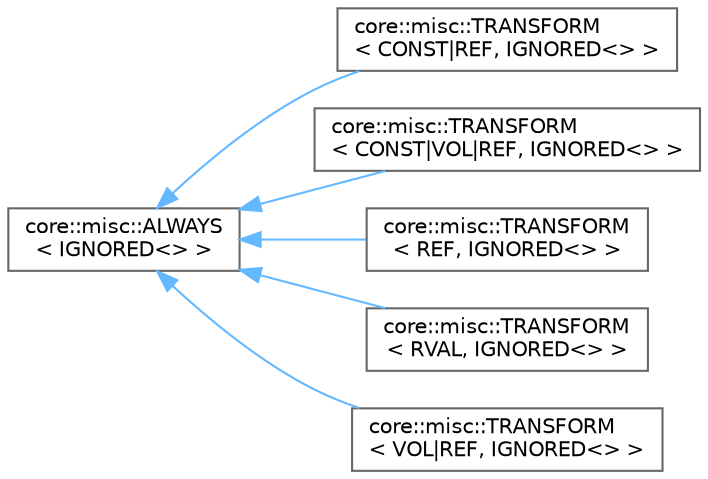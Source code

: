 digraph "Graphical Class Hierarchy"
{
 // INTERACTIVE_SVG=YES
 // LATEX_PDF_SIZE
  bgcolor="transparent";
  edge [fontname=Helvetica,fontsize=10,labelfontname=Helvetica,labelfontsize=10];
  node [fontname=Helvetica,fontsize=10,shape=box,height=0.2,width=0.4];
  rankdir="LR";
  Node0 [id="Node000000",label="core::misc::ALWAYS\l\< IGNORED\<\> \>",height=0.2,width=0.4,color="grey40", fillcolor="white", style="filled",URL="$dc/de6/a00167.html",tooltip=" "];
  Node0 -> Node1 [id="edge1_Node000000_Node000001",dir="back",color="steelblue1",style="solid",tooltip=" "];
  Node1 [id="Node000001",label="core::misc::TRANSFORM\l\< CONST\|REF, IGNORED\<\> \>",height=0.2,width=0.4,color="grey40", fillcolor="white", style="filled",URL="$dd/d86/a00271.html",tooltip=" "];
  Node0 -> Node2 [id="edge2_Node000000_Node000002",dir="back",color="steelblue1",style="solid",tooltip=" "];
  Node2 [id="Node000002",label="core::misc::TRANSFORM\l\< CONST\|VOL\|REF, IGNORED\<\> \>",height=0.2,width=0.4,color="grey40", fillcolor="white", style="filled",URL="$d8/dfc/a00327.html",tooltip=" "];
  Node0 -> Node3 [id="edge3_Node000000_Node000003",dir="back",color="steelblue1",style="solid",tooltip=" "];
  Node3 [id="Node000003",label="core::misc::TRANSFORM\l\< REF, IGNORED\<\> \>",height=0.2,width=0.4,color="grey40", fillcolor="white", style="filled",URL="$d3/d42/a00235.html",tooltip=" "];
  Node0 -> Node4 [id="edge4_Node000000_Node000004",dir="back",color="steelblue1",style="solid",tooltip=" "];
  Node4 [id="Node000004",label="core::misc::TRANSFORM\l\< RVAL, IGNORED\<\> \>",height=0.2,width=0.4,color="grey40", fillcolor="white", style="filled",URL="$d0/d27/a00239.html",tooltip=" "];
  Node0 -> Node5 [id="edge5_Node000000_Node000005",dir="back",color="steelblue1",style="solid",tooltip=" "];
  Node5 [id="Node000005",label="core::misc::TRANSFORM\l\< VOL\|REF, IGNORED\<\> \>",height=0.2,width=0.4,color="grey40", fillcolor="white", style="filled",URL="$df/d95/a00299.html",tooltip=" "];
}
